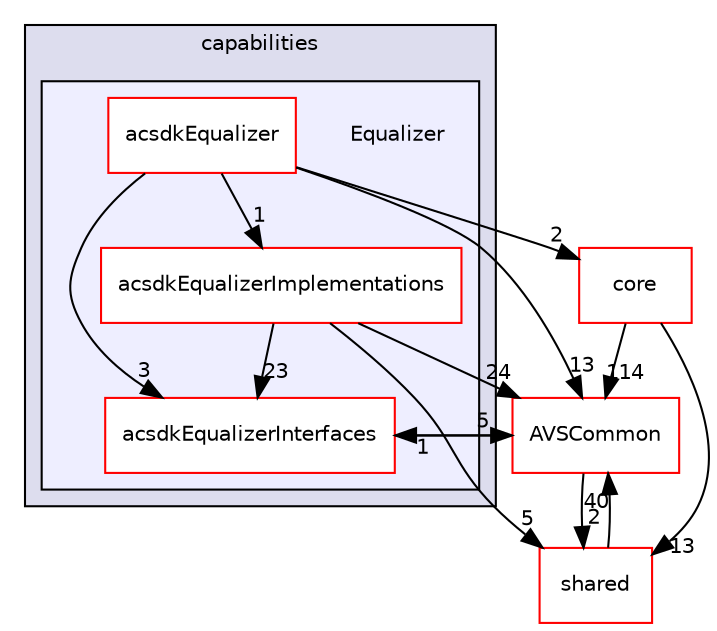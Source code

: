 digraph "/workplace/avs-device-sdk/capabilities/Equalizer" {
  compound=true
  node [ fontsize="10", fontname="Helvetica"];
  edge [ labelfontsize="10", labelfontname="Helvetica"];
  subgraph clusterdir_55f1e16e469d547c636a522dac21b8a1 {
    graph [ bgcolor="#ddddee", pencolor="black", label="capabilities" fontname="Helvetica", fontsize="10", URL="dir_55f1e16e469d547c636a522dac21b8a1.html"]
  subgraph clusterdir_93bd0102826ece8585dc4da73daf2d1d {
    graph [ bgcolor="#eeeeff", pencolor="black", label="" URL="dir_93bd0102826ece8585dc4da73daf2d1d.html"];
    dir_93bd0102826ece8585dc4da73daf2d1d [shape=plaintext label="Equalizer"];
    dir_4307b1d6713110c6a1e815149f665aa1 [shape=box label="acsdkEqualizer" color="red" fillcolor="white" style="filled" URL="dir_4307b1d6713110c6a1e815149f665aa1.html"];
    dir_2a36deac1a3e1a226a789cbfacbb8bfa [shape=box label="acsdkEqualizerImplementations" color="red" fillcolor="white" style="filled" URL="dir_2a36deac1a3e1a226a789cbfacbb8bfa.html"];
    dir_e13649c008142110e36acbd52973a0dc [shape=box label="acsdkEqualizerInterfaces" color="red" fillcolor="white" style="filled" URL="dir_e13649c008142110e36acbd52973a0dc.html"];
  }
  }
  dir_9982052f7ce695d12571567315b2fafa [shape=box label="shared" fillcolor="white" style="filled" color="red" URL="dir_9982052f7ce695d12571567315b2fafa.html"];
  dir_13e65effb2bde530b17b3d5eefcd0266 [shape=box label="AVSCommon" fillcolor="white" style="filled" color="red" URL="dir_13e65effb2bde530b17b3d5eefcd0266.html"];
  dir_4270bfced15e0e73154b13468c7c9ad9 [shape=box label="core" fillcolor="white" style="filled" color="red" URL="dir_4270bfced15e0e73154b13468c7c9ad9.html"];
  dir_e13649c008142110e36acbd52973a0dc->dir_13e65effb2bde530b17b3d5eefcd0266 [headlabel="5", labeldistance=1.5 headhref="dir_000377_000017.html"];
  dir_9982052f7ce695d12571567315b2fafa->dir_13e65effb2bde530b17b3d5eefcd0266 [headlabel="40", labeldistance=1.5 headhref="dir_000116_000017.html"];
  dir_13e65effb2bde530b17b3d5eefcd0266->dir_e13649c008142110e36acbd52973a0dc [headlabel="1", labeldistance=1.5 headhref="dir_000017_000377.html"];
  dir_13e65effb2bde530b17b3d5eefcd0266->dir_9982052f7ce695d12571567315b2fafa [headlabel="2", labeldistance=1.5 headhref="dir_000017_000116.html"];
  dir_4270bfced15e0e73154b13468c7c9ad9->dir_9982052f7ce695d12571567315b2fafa [headlabel="13", labeldistance=1.5 headhref="dir_000528_000116.html"];
  dir_4270bfced15e0e73154b13468c7c9ad9->dir_13e65effb2bde530b17b3d5eefcd0266 [headlabel="114", labeldistance=1.5 headhref="dir_000528_000017.html"];
  dir_4307b1d6713110c6a1e815149f665aa1->dir_e13649c008142110e36acbd52973a0dc [headlabel="3", labeldistance=1.5 headhref="dir_000368_000377.html"];
  dir_4307b1d6713110c6a1e815149f665aa1->dir_13e65effb2bde530b17b3d5eefcd0266 [headlabel="13", labeldistance=1.5 headhref="dir_000368_000017.html"];
  dir_4307b1d6713110c6a1e815149f665aa1->dir_4270bfced15e0e73154b13468c7c9ad9 [headlabel="2", labeldistance=1.5 headhref="dir_000368_000528.html"];
  dir_4307b1d6713110c6a1e815149f665aa1->dir_2a36deac1a3e1a226a789cbfacbb8bfa [headlabel="1", labeldistance=1.5 headhref="dir_000368_000372.html"];
  dir_2a36deac1a3e1a226a789cbfacbb8bfa->dir_e13649c008142110e36acbd52973a0dc [headlabel="23", labeldistance=1.5 headhref="dir_000372_000377.html"];
  dir_2a36deac1a3e1a226a789cbfacbb8bfa->dir_9982052f7ce695d12571567315b2fafa [headlabel="5", labeldistance=1.5 headhref="dir_000372_000116.html"];
  dir_2a36deac1a3e1a226a789cbfacbb8bfa->dir_13e65effb2bde530b17b3d5eefcd0266 [headlabel="24", labeldistance=1.5 headhref="dir_000372_000017.html"];
}
